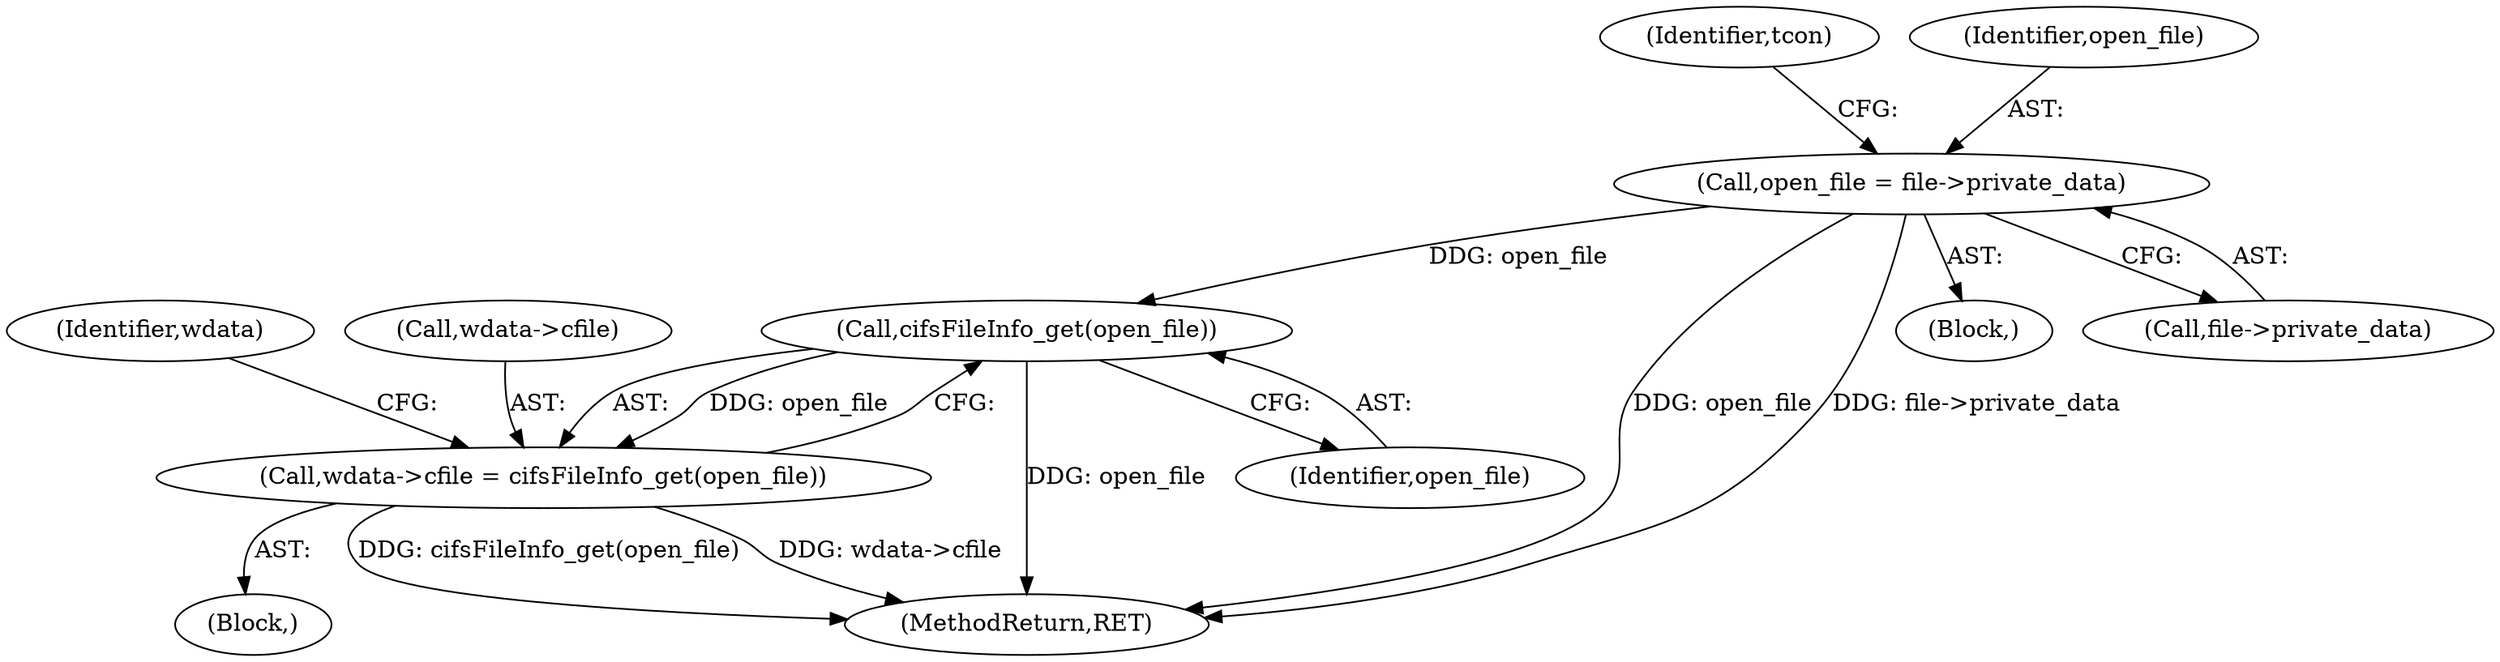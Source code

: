 digraph "0_linux_5d81de8e8667da7135d3a32a964087c0faf5483f@API" {
"1000168" [label="(Call,open_file = file->private_data)"];
"1000365" [label="(Call,cifsFileInfo_get(open_file))"];
"1000361" [label="(Call,wdata->cfile = cifsFileInfo_get(open_file))"];
"1000168" [label="(Call,open_file = file->private_data)"];
"1000506" [label="(MethodReturn,RET)"];
"1000369" [label="(Identifier,wdata)"];
"1000112" [label="(Block,)"];
"1000170" [label="(Call,file->private_data)"];
"1000366" [label="(Identifier,open_file)"];
"1000222" [label="(Block,)"];
"1000362" [label="(Call,wdata->cfile)"];
"1000361" [label="(Call,wdata->cfile = cifsFileInfo_get(open_file))"];
"1000174" [label="(Identifier,tcon)"];
"1000365" [label="(Call,cifsFileInfo_get(open_file))"];
"1000169" [label="(Identifier,open_file)"];
"1000168" -> "1000112"  [label="AST: "];
"1000168" -> "1000170"  [label="CFG: "];
"1000169" -> "1000168"  [label="AST: "];
"1000170" -> "1000168"  [label="AST: "];
"1000174" -> "1000168"  [label="CFG: "];
"1000168" -> "1000506"  [label="DDG: open_file"];
"1000168" -> "1000506"  [label="DDG: file->private_data"];
"1000168" -> "1000365"  [label="DDG: open_file"];
"1000365" -> "1000361"  [label="AST: "];
"1000365" -> "1000366"  [label="CFG: "];
"1000366" -> "1000365"  [label="AST: "];
"1000361" -> "1000365"  [label="CFG: "];
"1000365" -> "1000506"  [label="DDG: open_file"];
"1000365" -> "1000361"  [label="DDG: open_file"];
"1000361" -> "1000222"  [label="AST: "];
"1000362" -> "1000361"  [label="AST: "];
"1000369" -> "1000361"  [label="CFG: "];
"1000361" -> "1000506"  [label="DDG: cifsFileInfo_get(open_file)"];
"1000361" -> "1000506"  [label="DDG: wdata->cfile"];
}
